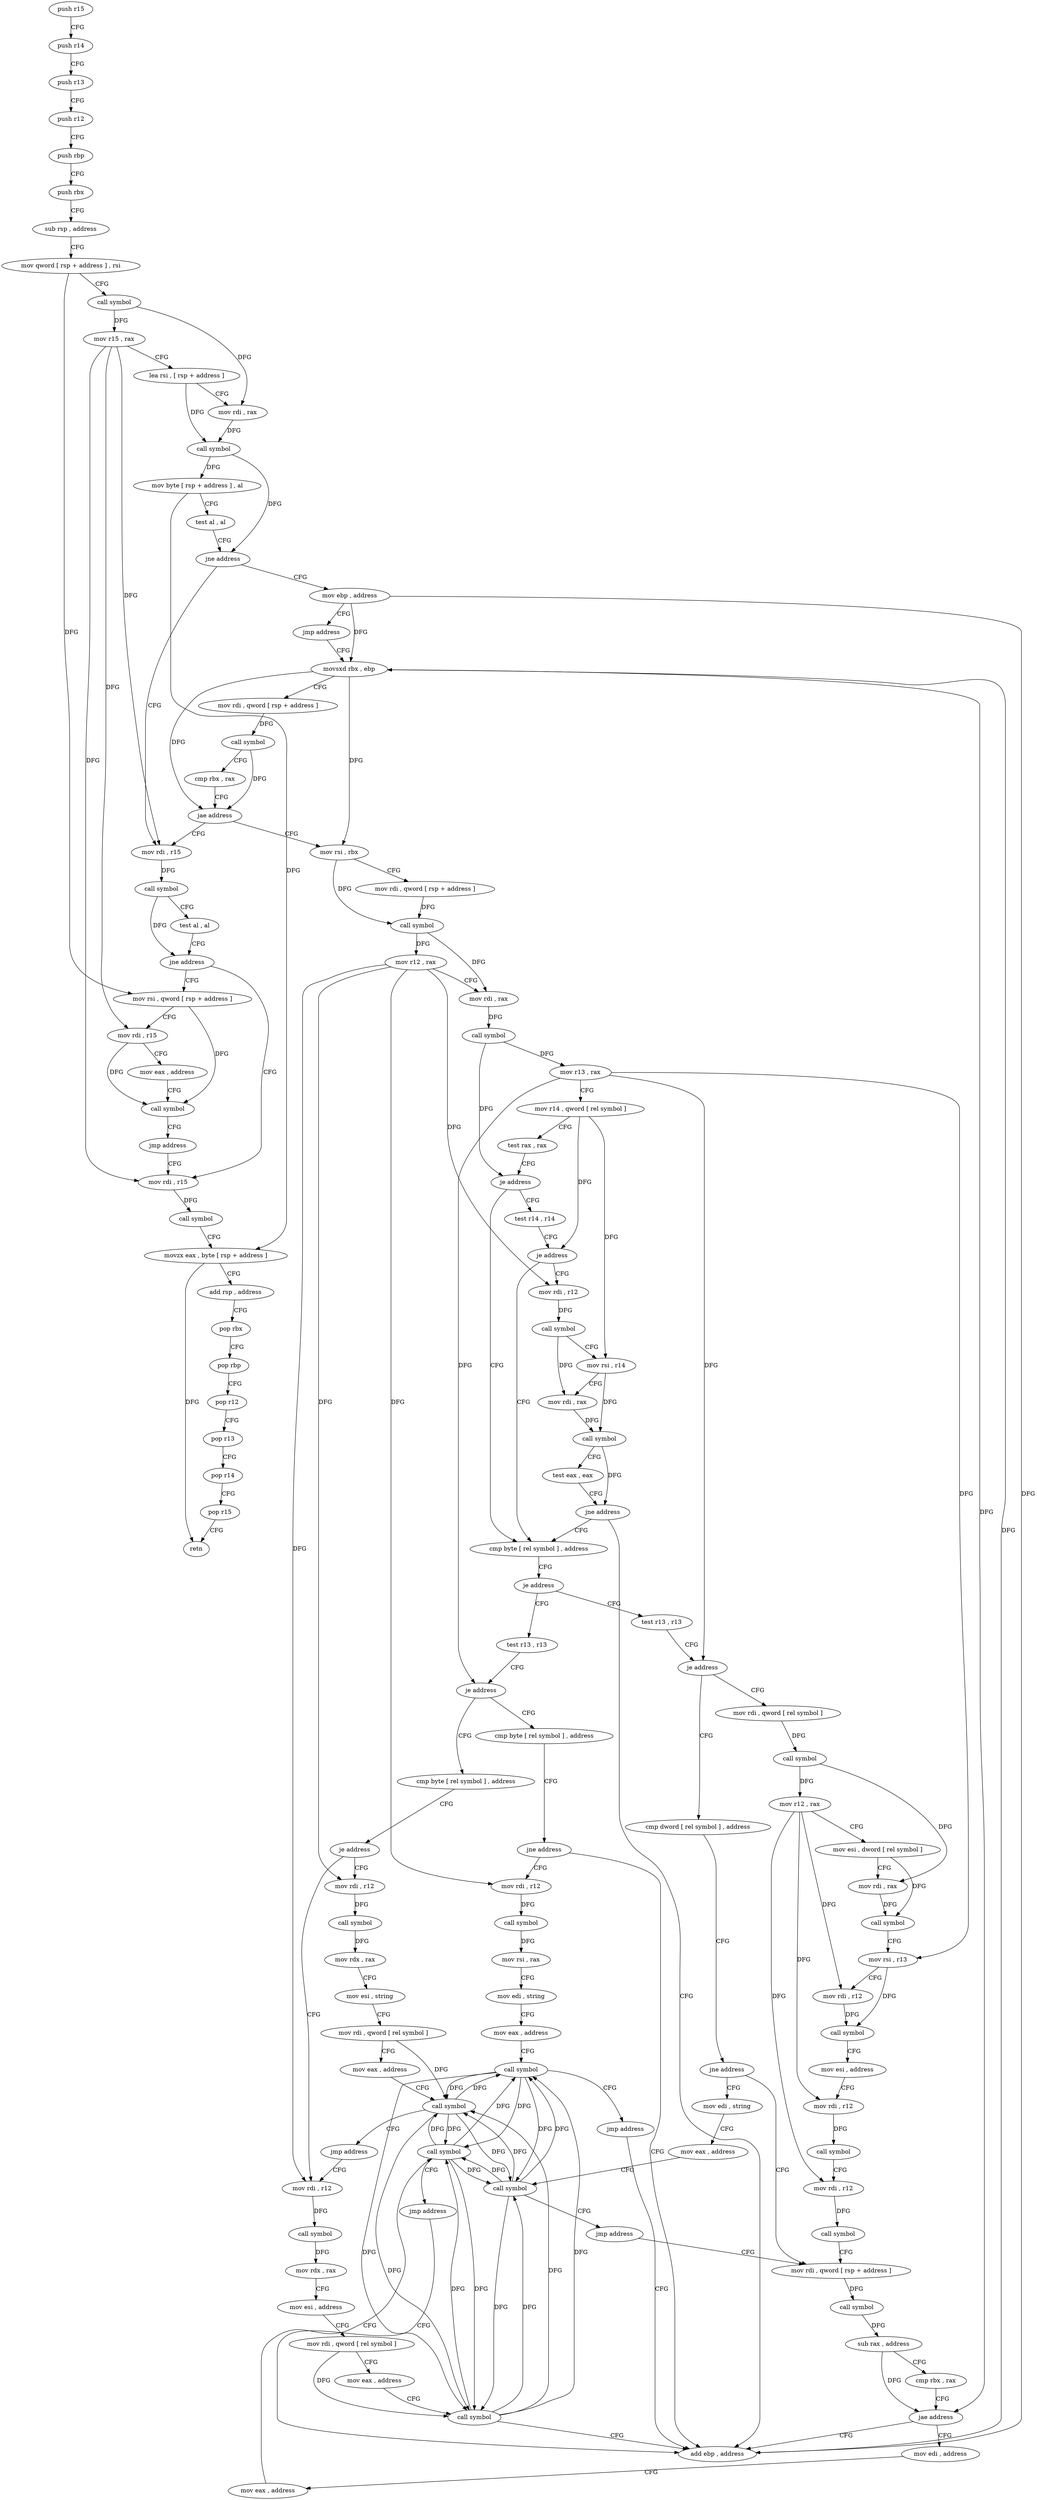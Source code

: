 digraph "func" {
"4216287" [label = "push r15" ]
"4216289" [label = "push r14" ]
"4216291" [label = "push r13" ]
"4216293" [label = "push r12" ]
"4216295" [label = "push rbp" ]
"4216296" [label = "push rbx" ]
"4216297" [label = "sub rsp , address" ]
"4216301" [label = "mov qword [ rsp + address ] , rsi" ]
"4216306" [label = "call symbol" ]
"4216311" [label = "mov r15 , rax" ]
"4216314" [label = "lea rsi , [ rsp + address ]" ]
"4216319" [label = "mov rdi , rax" ]
"4216322" [label = "call symbol" ]
"4216327" [label = "mov byte [ rsp + address ] , al" ]
"4216331" [label = "test al , al" ]
"4216333" [label = "jne address" ]
"4216771" [label = "mov ebp , address" ]
"4216339" [label = "mov rdi , r15" ]
"4216776" [label = "jmp address" ]
"4216474" [label = "movsxd rbx , ebp" ]
"4216342" [label = "call symbol" ]
"4216347" [label = "test al , al" ]
"4216349" [label = "jne address" ]
"4216781" [label = "mov rsi , qword [ rsp + address ]" ]
"4216355" [label = "mov rdi , r15" ]
"4216477" [label = "mov rdi , qword [ rsp + address ]" ]
"4216482" [label = "call symbol" ]
"4216487" [label = "cmp rbx , rax" ]
"4216490" [label = "jae address" ]
"4216496" [label = "mov rsi , rbx" ]
"4216786" [label = "mov rdi , r15" ]
"4216789" [label = "mov eax , address" ]
"4216794" [label = "call symbol" ]
"4216799" [label = "jmp address" ]
"4216358" [label = "call symbol" ]
"4216363" [label = "movzx eax , byte [ rsp + address ]" ]
"4216368" [label = "add rsp , address" ]
"4216372" [label = "pop rbx" ]
"4216373" [label = "pop rbp" ]
"4216374" [label = "pop r12" ]
"4216376" [label = "pop r13" ]
"4216378" [label = "pop r14" ]
"4216380" [label = "pop r15" ]
"4216382" [label = "retn" ]
"4216499" [label = "mov rdi , qword [ rsp + address ]" ]
"4216504" [label = "call symbol" ]
"4216509" [label = "mov r12 , rax" ]
"4216512" [label = "mov rdi , rax" ]
"4216515" [label = "call symbol" ]
"4216520" [label = "mov r13 , rax" ]
"4216523" [label = "mov r14 , qword [ rel symbol ]" ]
"4216530" [label = "test rax , rax" ]
"4216533" [label = "je address" ]
"4216563" [label = "cmp byte [ rel symbol ] , address" ]
"4216535" [label = "test r14 , r14" ]
"4216570" [label = "je address" ]
"4216416" [label = "test r13 , r13" ]
"4216576" [label = "test r13 , r13" ]
"4216538" [label = "je address" ]
"4216540" [label = "mov rdi , r12" ]
"4216419" [label = "je address" ]
"4216727" [label = "cmp byte [ rel symbol ] , address" ]
"4216425" [label = "cmp byte [ rel symbol ] , address" ]
"4216579" [label = "je address" ]
"4216383" [label = "cmp dword [ rel symbol ] , address" ]
"4216585" [label = "mov rdi , qword [ rel symbol ]" ]
"4216543" [label = "call symbol" ]
"4216548" [label = "mov rsi , r14" ]
"4216551" [label = "mov rdi , rax" ]
"4216554" [label = "call symbol" ]
"4216559" [label = "test eax , eax" ]
"4216561" [label = "jne address" ]
"4216471" [label = "add ebp , address" ]
"4216734" [label = "jne address" ]
"4216740" [label = "mov rdi , r12" ]
"4216432" [label = "je address" ]
"4216689" [label = "mov rdi , r12" ]
"4216438" [label = "mov rdi , r12" ]
"4216390" [label = "jne address" ]
"4216646" [label = "mov rdi , qword [ rsp + address ]" ]
"4216396" [label = "mov edi , string" ]
"4216592" [label = "call symbol" ]
"4216597" [label = "mov r12 , rax" ]
"4216600" [label = "mov esi , dword [ rel symbol ]" ]
"4216606" [label = "mov rdi , rax" ]
"4216609" [label = "call symbol" ]
"4216614" [label = "mov rsi , r13" ]
"4216617" [label = "mov rdi , r12" ]
"4216620" [label = "call symbol" ]
"4216625" [label = "mov esi , address" ]
"4216630" [label = "mov rdi , r12" ]
"4216633" [label = "call symbol" ]
"4216638" [label = "mov rdi , r12" ]
"4216641" [label = "call symbol" ]
"4216743" [label = "call symbol" ]
"4216748" [label = "mov rsi , rax" ]
"4216751" [label = "mov edi , string" ]
"4216756" [label = "mov eax , address" ]
"4216761" [label = "call symbol" ]
"4216766" [label = "jmp address" ]
"4216692" [label = "call symbol" ]
"4216697" [label = "mov rdx , rax" ]
"4216700" [label = "mov esi , string" ]
"4216705" [label = "mov rdi , qword [ rel symbol ]" ]
"4216712" [label = "mov eax , address" ]
"4216717" [label = "call symbol" ]
"4216722" [label = "jmp address" ]
"4216441" [label = "call symbol" ]
"4216446" [label = "mov rdx , rax" ]
"4216449" [label = "mov esi , address" ]
"4216454" [label = "mov rdi , qword [ rel symbol ]" ]
"4216461" [label = "mov eax , address" ]
"4216466" [label = "call symbol" ]
"4216651" [label = "call symbol" ]
"4216656" [label = "sub rax , address" ]
"4216660" [label = "cmp rbx , rax" ]
"4216663" [label = "jae address" ]
"4216669" [label = "mov edi , address" ]
"4216401" [label = "mov eax , address" ]
"4216406" [label = "call symbol" ]
"4216411" [label = "jmp address" ]
"4216674" [label = "mov eax , address" ]
"4216679" [label = "call symbol" ]
"4216684" [label = "jmp address" ]
"4216287" -> "4216289" [ label = "CFG" ]
"4216289" -> "4216291" [ label = "CFG" ]
"4216291" -> "4216293" [ label = "CFG" ]
"4216293" -> "4216295" [ label = "CFG" ]
"4216295" -> "4216296" [ label = "CFG" ]
"4216296" -> "4216297" [ label = "CFG" ]
"4216297" -> "4216301" [ label = "CFG" ]
"4216301" -> "4216306" [ label = "CFG" ]
"4216301" -> "4216781" [ label = "DFG" ]
"4216306" -> "4216311" [ label = "DFG" ]
"4216306" -> "4216319" [ label = "DFG" ]
"4216311" -> "4216314" [ label = "CFG" ]
"4216311" -> "4216339" [ label = "DFG" ]
"4216311" -> "4216786" [ label = "DFG" ]
"4216311" -> "4216355" [ label = "DFG" ]
"4216314" -> "4216319" [ label = "CFG" ]
"4216314" -> "4216322" [ label = "DFG" ]
"4216319" -> "4216322" [ label = "DFG" ]
"4216322" -> "4216327" [ label = "DFG" ]
"4216322" -> "4216333" [ label = "DFG" ]
"4216327" -> "4216331" [ label = "CFG" ]
"4216327" -> "4216363" [ label = "DFG" ]
"4216331" -> "4216333" [ label = "CFG" ]
"4216333" -> "4216771" [ label = "CFG" ]
"4216333" -> "4216339" [ label = "CFG" ]
"4216771" -> "4216776" [ label = "CFG" ]
"4216771" -> "4216474" [ label = "DFG" ]
"4216771" -> "4216471" [ label = "DFG" ]
"4216339" -> "4216342" [ label = "DFG" ]
"4216776" -> "4216474" [ label = "CFG" ]
"4216474" -> "4216477" [ label = "CFG" ]
"4216474" -> "4216490" [ label = "DFG" ]
"4216474" -> "4216496" [ label = "DFG" ]
"4216474" -> "4216663" [ label = "DFG" ]
"4216342" -> "4216347" [ label = "CFG" ]
"4216342" -> "4216349" [ label = "DFG" ]
"4216347" -> "4216349" [ label = "CFG" ]
"4216349" -> "4216781" [ label = "CFG" ]
"4216349" -> "4216355" [ label = "CFG" ]
"4216781" -> "4216786" [ label = "CFG" ]
"4216781" -> "4216794" [ label = "DFG" ]
"4216355" -> "4216358" [ label = "DFG" ]
"4216477" -> "4216482" [ label = "DFG" ]
"4216482" -> "4216487" [ label = "CFG" ]
"4216482" -> "4216490" [ label = "DFG" ]
"4216487" -> "4216490" [ label = "CFG" ]
"4216490" -> "4216339" [ label = "CFG" ]
"4216490" -> "4216496" [ label = "CFG" ]
"4216496" -> "4216499" [ label = "CFG" ]
"4216496" -> "4216504" [ label = "DFG" ]
"4216786" -> "4216789" [ label = "CFG" ]
"4216786" -> "4216794" [ label = "DFG" ]
"4216789" -> "4216794" [ label = "CFG" ]
"4216794" -> "4216799" [ label = "CFG" ]
"4216799" -> "4216355" [ label = "CFG" ]
"4216358" -> "4216363" [ label = "CFG" ]
"4216363" -> "4216368" [ label = "CFG" ]
"4216363" -> "4216382" [ label = "DFG" ]
"4216368" -> "4216372" [ label = "CFG" ]
"4216372" -> "4216373" [ label = "CFG" ]
"4216373" -> "4216374" [ label = "CFG" ]
"4216374" -> "4216376" [ label = "CFG" ]
"4216376" -> "4216378" [ label = "CFG" ]
"4216378" -> "4216380" [ label = "CFG" ]
"4216380" -> "4216382" [ label = "CFG" ]
"4216499" -> "4216504" [ label = "DFG" ]
"4216504" -> "4216509" [ label = "DFG" ]
"4216504" -> "4216512" [ label = "DFG" ]
"4216509" -> "4216512" [ label = "CFG" ]
"4216509" -> "4216540" [ label = "DFG" ]
"4216509" -> "4216740" [ label = "DFG" ]
"4216509" -> "4216689" [ label = "DFG" ]
"4216509" -> "4216438" [ label = "DFG" ]
"4216512" -> "4216515" [ label = "DFG" ]
"4216515" -> "4216520" [ label = "DFG" ]
"4216515" -> "4216533" [ label = "DFG" ]
"4216520" -> "4216523" [ label = "CFG" ]
"4216520" -> "4216419" [ label = "DFG" ]
"4216520" -> "4216579" [ label = "DFG" ]
"4216520" -> "4216614" [ label = "DFG" ]
"4216523" -> "4216530" [ label = "CFG" ]
"4216523" -> "4216538" [ label = "DFG" ]
"4216523" -> "4216548" [ label = "DFG" ]
"4216530" -> "4216533" [ label = "CFG" ]
"4216533" -> "4216563" [ label = "CFG" ]
"4216533" -> "4216535" [ label = "CFG" ]
"4216563" -> "4216570" [ label = "CFG" ]
"4216535" -> "4216538" [ label = "CFG" ]
"4216570" -> "4216416" [ label = "CFG" ]
"4216570" -> "4216576" [ label = "CFG" ]
"4216416" -> "4216419" [ label = "CFG" ]
"4216576" -> "4216579" [ label = "CFG" ]
"4216538" -> "4216563" [ label = "CFG" ]
"4216538" -> "4216540" [ label = "CFG" ]
"4216540" -> "4216543" [ label = "DFG" ]
"4216419" -> "4216727" [ label = "CFG" ]
"4216419" -> "4216425" [ label = "CFG" ]
"4216727" -> "4216734" [ label = "CFG" ]
"4216425" -> "4216432" [ label = "CFG" ]
"4216579" -> "4216383" [ label = "CFG" ]
"4216579" -> "4216585" [ label = "CFG" ]
"4216383" -> "4216390" [ label = "CFG" ]
"4216585" -> "4216592" [ label = "DFG" ]
"4216543" -> "4216548" [ label = "CFG" ]
"4216543" -> "4216551" [ label = "DFG" ]
"4216548" -> "4216551" [ label = "CFG" ]
"4216548" -> "4216554" [ label = "DFG" ]
"4216551" -> "4216554" [ label = "DFG" ]
"4216554" -> "4216559" [ label = "CFG" ]
"4216554" -> "4216561" [ label = "DFG" ]
"4216559" -> "4216561" [ label = "CFG" ]
"4216561" -> "4216471" [ label = "CFG" ]
"4216561" -> "4216563" [ label = "CFG" ]
"4216471" -> "4216474" [ label = "DFG" ]
"4216734" -> "4216471" [ label = "CFG" ]
"4216734" -> "4216740" [ label = "CFG" ]
"4216740" -> "4216743" [ label = "DFG" ]
"4216432" -> "4216689" [ label = "CFG" ]
"4216432" -> "4216438" [ label = "CFG" ]
"4216689" -> "4216692" [ label = "DFG" ]
"4216438" -> "4216441" [ label = "DFG" ]
"4216390" -> "4216646" [ label = "CFG" ]
"4216390" -> "4216396" [ label = "CFG" ]
"4216646" -> "4216651" [ label = "DFG" ]
"4216396" -> "4216401" [ label = "CFG" ]
"4216592" -> "4216597" [ label = "DFG" ]
"4216592" -> "4216606" [ label = "DFG" ]
"4216597" -> "4216600" [ label = "CFG" ]
"4216597" -> "4216617" [ label = "DFG" ]
"4216597" -> "4216630" [ label = "DFG" ]
"4216597" -> "4216638" [ label = "DFG" ]
"4216600" -> "4216606" [ label = "CFG" ]
"4216600" -> "4216609" [ label = "DFG" ]
"4216606" -> "4216609" [ label = "DFG" ]
"4216609" -> "4216614" [ label = "CFG" ]
"4216614" -> "4216617" [ label = "CFG" ]
"4216614" -> "4216620" [ label = "DFG" ]
"4216617" -> "4216620" [ label = "DFG" ]
"4216620" -> "4216625" [ label = "CFG" ]
"4216625" -> "4216630" [ label = "CFG" ]
"4216630" -> "4216633" [ label = "DFG" ]
"4216633" -> "4216638" [ label = "CFG" ]
"4216638" -> "4216641" [ label = "DFG" ]
"4216641" -> "4216646" [ label = "CFG" ]
"4216743" -> "4216748" [ label = "DFG" ]
"4216748" -> "4216751" [ label = "CFG" ]
"4216751" -> "4216756" [ label = "CFG" ]
"4216756" -> "4216761" [ label = "CFG" ]
"4216761" -> "4216766" [ label = "CFG" ]
"4216761" -> "4216717" [ label = "DFG" ]
"4216761" -> "4216466" [ label = "DFG" ]
"4216761" -> "4216406" [ label = "DFG" ]
"4216761" -> "4216679" [ label = "DFG" ]
"4216766" -> "4216471" [ label = "CFG" ]
"4216692" -> "4216697" [ label = "DFG" ]
"4216697" -> "4216700" [ label = "CFG" ]
"4216700" -> "4216705" [ label = "CFG" ]
"4216705" -> "4216712" [ label = "CFG" ]
"4216705" -> "4216717" [ label = "DFG" ]
"4216712" -> "4216717" [ label = "CFG" ]
"4216717" -> "4216722" [ label = "CFG" ]
"4216717" -> "4216761" [ label = "DFG" ]
"4216717" -> "4216466" [ label = "DFG" ]
"4216717" -> "4216406" [ label = "DFG" ]
"4216717" -> "4216679" [ label = "DFG" ]
"4216722" -> "4216438" [ label = "CFG" ]
"4216441" -> "4216446" [ label = "DFG" ]
"4216446" -> "4216449" [ label = "CFG" ]
"4216449" -> "4216454" [ label = "CFG" ]
"4216454" -> "4216461" [ label = "CFG" ]
"4216454" -> "4216466" [ label = "DFG" ]
"4216461" -> "4216466" [ label = "CFG" ]
"4216466" -> "4216471" [ label = "CFG" ]
"4216466" -> "4216761" [ label = "DFG" ]
"4216466" -> "4216717" [ label = "DFG" ]
"4216466" -> "4216406" [ label = "DFG" ]
"4216466" -> "4216679" [ label = "DFG" ]
"4216651" -> "4216656" [ label = "DFG" ]
"4216656" -> "4216660" [ label = "CFG" ]
"4216656" -> "4216663" [ label = "DFG" ]
"4216660" -> "4216663" [ label = "CFG" ]
"4216663" -> "4216471" [ label = "CFG" ]
"4216663" -> "4216669" [ label = "CFG" ]
"4216669" -> "4216674" [ label = "CFG" ]
"4216401" -> "4216406" [ label = "CFG" ]
"4216406" -> "4216411" [ label = "CFG" ]
"4216406" -> "4216761" [ label = "DFG" ]
"4216406" -> "4216717" [ label = "DFG" ]
"4216406" -> "4216466" [ label = "DFG" ]
"4216406" -> "4216679" [ label = "DFG" ]
"4216411" -> "4216646" [ label = "CFG" ]
"4216674" -> "4216679" [ label = "CFG" ]
"4216679" -> "4216684" [ label = "CFG" ]
"4216679" -> "4216761" [ label = "DFG" ]
"4216679" -> "4216717" [ label = "DFG" ]
"4216679" -> "4216466" [ label = "DFG" ]
"4216679" -> "4216406" [ label = "DFG" ]
"4216684" -> "4216471" [ label = "CFG" ]
}
